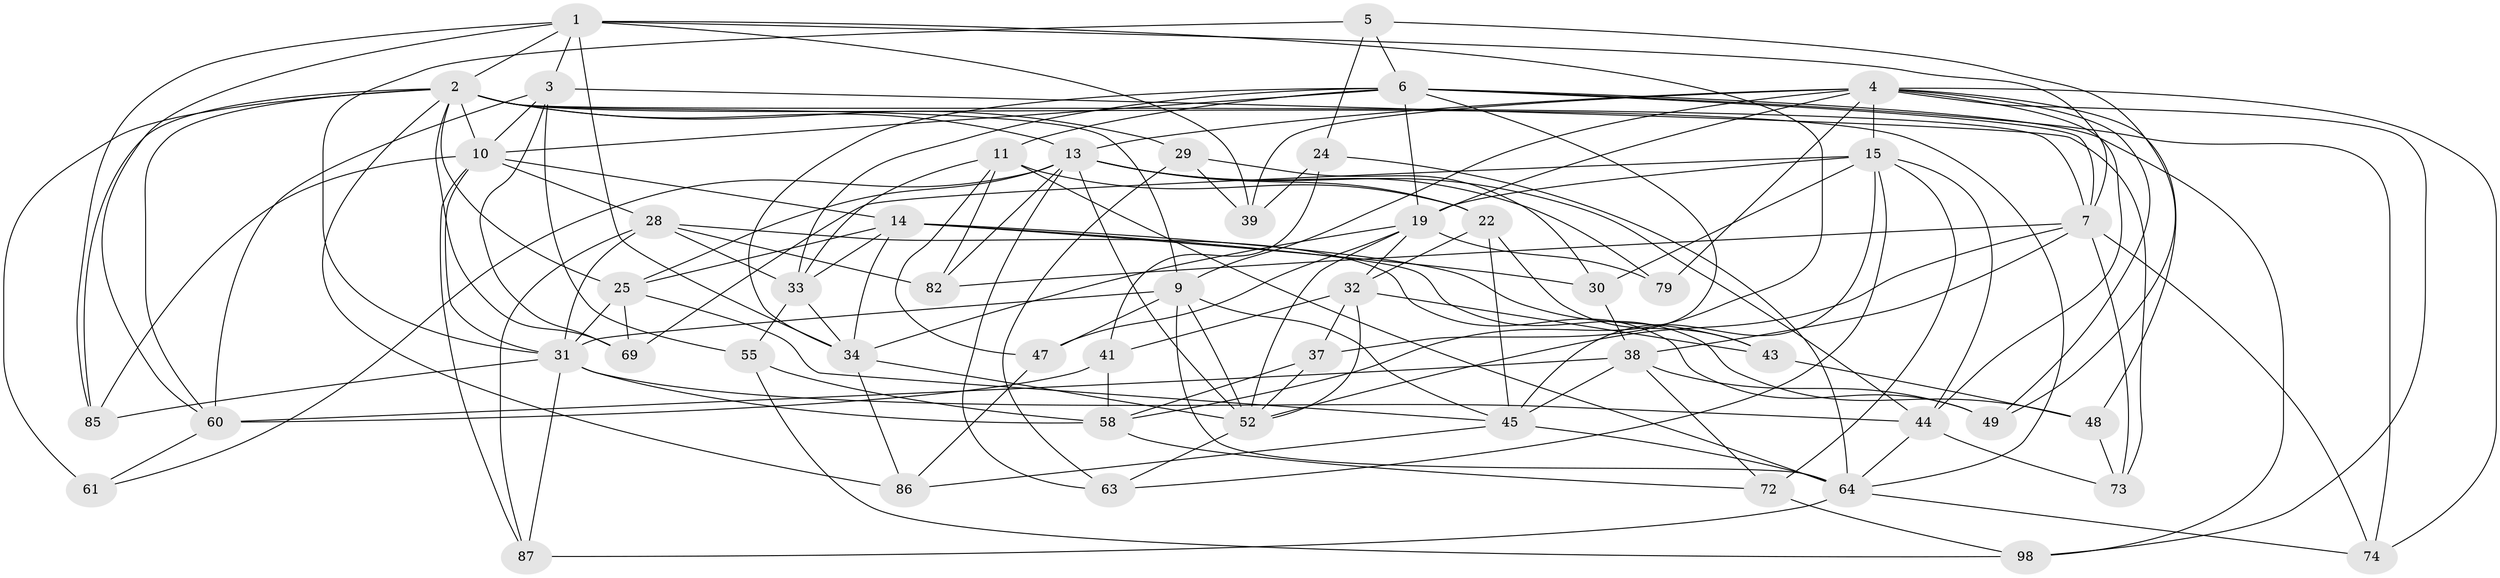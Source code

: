 // original degree distribution, {4: 1.0}
// Generated by graph-tools (version 1.1) at 2025/20/03/04/25 18:20:53]
// undirected, 51 vertices, 148 edges
graph export_dot {
graph [start="1"]
  node [color=gray90,style=filled];
  1 [super="+94+36"];
  2 [super="+35+8"];
  3 [super="+51"];
  4 [super="+42+16"];
  5;
  6 [super="+50+20+67"];
  7 [super="+27"];
  9 [super="+100+89"];
  10 [super="+12"];
  11 [super="+99"];
  13 [super="+18+40+17"];
  14 [super="+78+57"];
  15 [super="+96+21"];
  19 [super="+101+92"];
  22 [super="+26"];
  24;
  25 [super="+59"];
  28 [super="+84"];
  29;
  30;
  31 [super="+77+56"];
  32 [super="+91"];
  33 [super="+75"];
  34 [super="+46"];
  37;
  38 [super="+83"];
  39;
  41;
  43;
  44 [super="+54"];
  45 [super="+76"];
  47;
  48;
  49;
  52 [super="+53"];
  55;
  58 [super="+95"];
  60 [super="+81"];
  61;
  63;
  64 [super="+97+88"];
  69;
  72;
  73;
  74;
  79;
  82;
  85;
  86;
  87;
  98;
  1 -- 7;
  1 -- 60;
  1 -- 39;
  1 -- 34;
  1 -- 3;
  1 -- 85;
  1 -- 58;
  1 -- 2;
  2 -- 64;
  2 -- 86;
  2 -- 25;
  2 -- 60;
  2 -- 61 [weight=2];
  2 -- 69;
  2 -- 7;
  2 -- 13;
  2 -- 85;
  2 -- 29;
  2 -- 9;
  2 -- 10;
  3 -- 69;
  3 -- 73;
  3 -- 55;
  3 -- 60;
  3 -- 10;
  4 -- 74;
  4 -- 79 [weight=2];
  4 -- 48;
  4 -- 19;
  4 -- 44;
  4 -- 98;
  4 -- 39;
  4 -- 13;
  4 -- 15;
  4 -- 49;
  4 -- 9;
  5 -- 49;
  5 -- 24;
  5 -- 6;
  5 -- 31;
  6 -- 34;
  6 -- 10;
  6 -- 37;
  6 -- 19;
  6 -- 11;
  6 -- 7;
  6 -- 33;
  6 -- 98;
  6 -- 74;
  7 -- 52;
  7 -- 82;
  7 -- 38;
  7 -- 73;
  7 -- 74;
  9 -- 31 [weight=2];
  9 -- 52;
  9 -- 47;
  9 -- 64;
  9 -- 45;
  10 -- 85;
  10 -- 87;
  10 -- 28;
  10 -- 14;
  10 -- 31;
  11 -- 82;
  11 -- 47;
  11 -- 33;
  11 -- 22;
  11 -- 64;
  13 -- 52;
  13 -- 79;
  13 -- 63;
  13 -- 61;
  13 -- 25;
  13 -- 82;
  13 -- 22;
  13 -- 44;
  14 -- 43;
  14 -- 48;
  14 -- 25;
  14 -- 34 [weight=2];
  14 -- 33;
  14 -- 30;
  15 -- 19;
  15 -- 30;
  15 -- 63;
  15 -- 72;
  15 -- 69;
  15 -- 45;
  15 -- 44;
  19 -- 32;
  19 -- 47;
  19 -- 79;
  19 -- 52;
  19 -- 34;
  22 -- 45 [weight=2];
  22 -- 32;
  22 -- 43;
  24 -- 64;
  24 -- 41;
  24 -- 39;
  25 -- 45;
  25 -- 69;
  25 -- 31;
  28 -- 87;
  28 -- 82;
  28 -- 33;
  28 -- 49;
  28 -- 31;
  29 -- 30;
  29 -- 63;
  29 -- 39;
  30 -- 38;
  31 -- 58;
  31 -- 44;
  31 -- 85;
  31 -- 87;
  32 -- 37;
  32 -- 41;
  32 -- 43;
  32 -- 52;
  33 -- 55;
  33 -- 34;
  34 -- 52;
  34 -- 86;
  37 -- 52;
  37 -- 58;
  38 -- 49;
  38 -- 72;
  38 -- 45;
  38 -- 60;
  41 -- 58;
  41 -- 60;
  43 -- 48;
  44 -- 64;
  44 -- 73;
  45 -- 86;
  45 -- 64;
  47 -- 86;
  48 -- 73;
  52 -- 63;
  55 -- 98;
  55 -- 58;
  58 -- 72;
  60 -- 61;
  64 -- 87;
  64 -- 74;
  72 -- 98;
}

